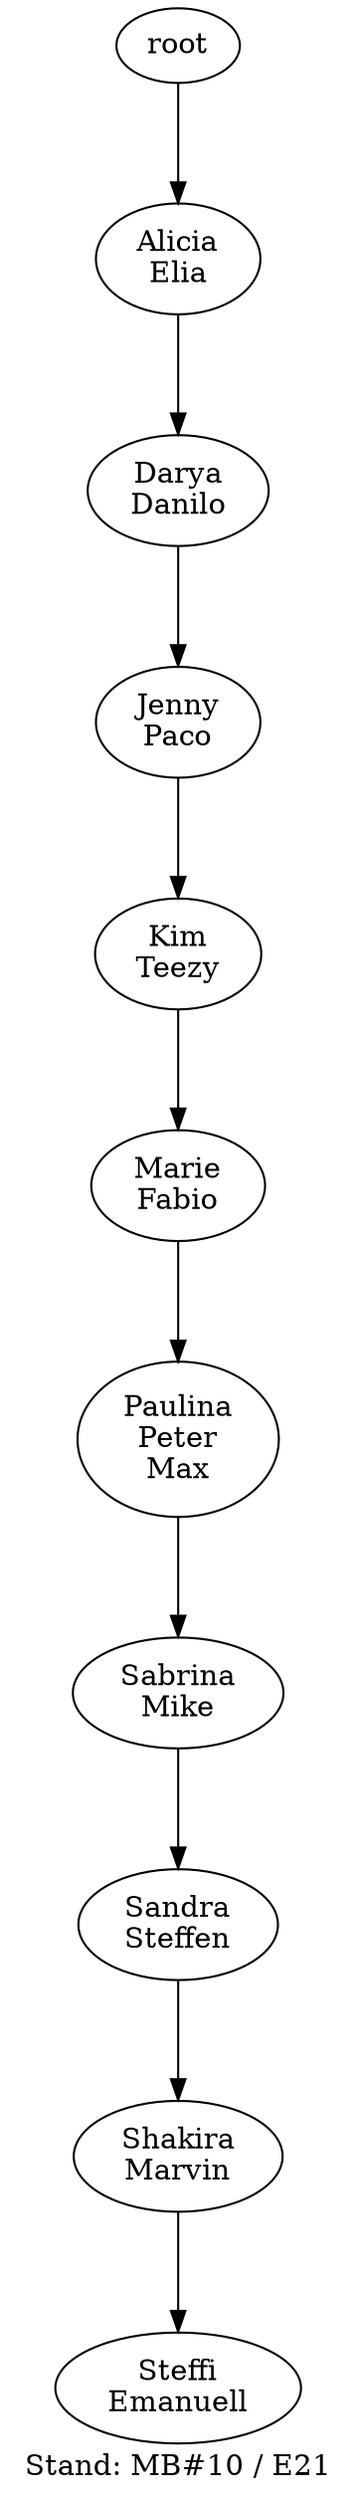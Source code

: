 digraph D { labelloc="b"; label="Stand: MB#10 / E21"; ranksep=0.8;
"root/1"[label="Alicia\nElia"]
"root" -> "root/1";
"root/1/0"[label="Darya\nDanilo"]
"root/1" -> "root/1/0";
"root/1/0/6"[label="Jenny\nPaco"]
"root/1/0" -> "root/1/0/6";
"root/1/0/6/9"[label="Kim\nTeezy"]
"root/1/0/6" -> "root/1/0/6/9";
"root/1/0/6/9/3"[label="Marie\nFabio"]
"root/1/0/6/9" -> "root/1/0/6/9/3";
"root/1/0/6/9/3/7,10"[label="Paulina\nPeter\nMax"]
"root/1/0/6/9/3" -> "root/1/0/6/9/3/7,10";
"root/1/0/6/9/3/7,10/5"[label="Sabrina\nMike"]
"root/1/0/6/9/3/7,10" -> "root/1/0/6/9/3/7,10/5";
"root/1/0/6/9/3/7,10/5/8"[label="Sandra\nSteffen"]
"root/1/0/6/9/3/7,10/5" -> "root/1/0/6/9/3/7,10/5/8";
"root/1/0/6/9/3/7,10/5/8/4"[label="Shakira\nMarvin"]
"root/1/0/6/9/3/7,10/5/8" -> "root/1/0/6/9/3/7,10/5/8/4";
"root/1/0/6/9/3/7,10/5/8/4/2"[label="Steffi\nEmanuell"]
"root/1/0/6/9/3/7,10/5/8/4" -> "root/1/0/6/9/3/7,10/5/8/4/2";
}
